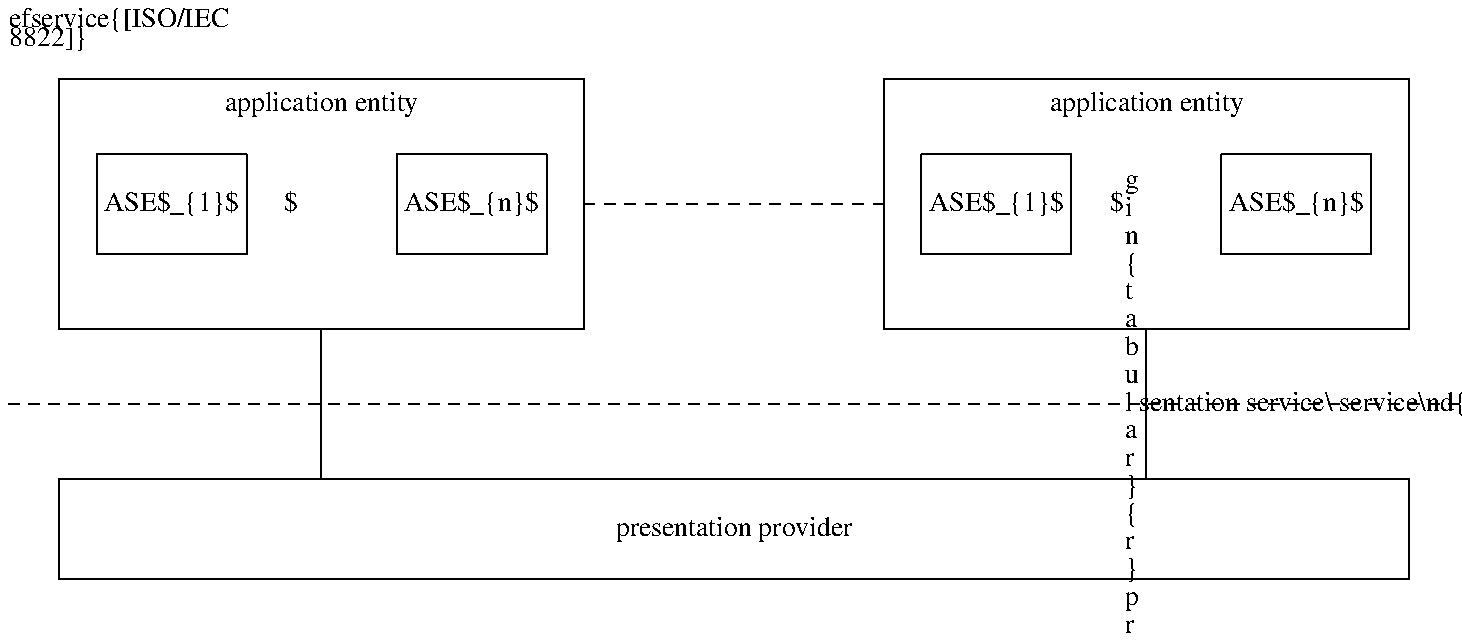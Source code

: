 \def\pservice{[ISO/IEC 8822]}
.PS 7.25i
lineht	=	3*lineht/2
## figure U-1
B1:	box "$\cdots$" width 7*boxwid/2 height 5*boxht/2
B2:	box "ASE$_{1}$" with .w at (B1.w.x+boxwid/4, B1.c.y)
B3:	box "ASE$_{n}$" with .e at (B1.e.x-boxwid/4, B1.c.y)
	box invis with .n at B1.n "application entity" height boxht/2
	line down from B1.s
##
B4:	box "$\cdots$" width 7*boxwid/2 height 5*boxht/2 \
	    with .w at (B1.e.x+3*linewid, B1.e.y)
B5:	box "ASE$_{1}$" with .w at (B4.w.x+boxwid/4, B4.c.y)
B6:	box "ASE$_{n}$" with .e at (B4.e.x-boxwid/4, B4.c.y)
	box invis with .n at B4.n "application entity" height boxht/2
	line down from B4.s
##
B7:	box "presentation provider" with .nw at (B1.sw.x, B1.sw.y-lineht) \
		width B4.se.x-B1.sw.x
	line dashed from (B1.w.x-linewid/2, (B1.s.y+B7.n.y)/2) \
		    to   (B4.e.x+linewid/2, (B4.s.y+B7.n.y)/2)
	move to (B4.e.x-boxwid/2, (B1.s.y+B7.n.y)/2) \
	    "\ \ \begin{tabular}{r}presentation service\\ \pservice\end{tabular}"
##
	line from B1.e to B4.w dashed
	move to ((B1.e.x+B4.w.x)/2, B1.e.y) \
	    "\begin{tabular}{c} application\\ protocol\end{tabular}"
##
.PE
